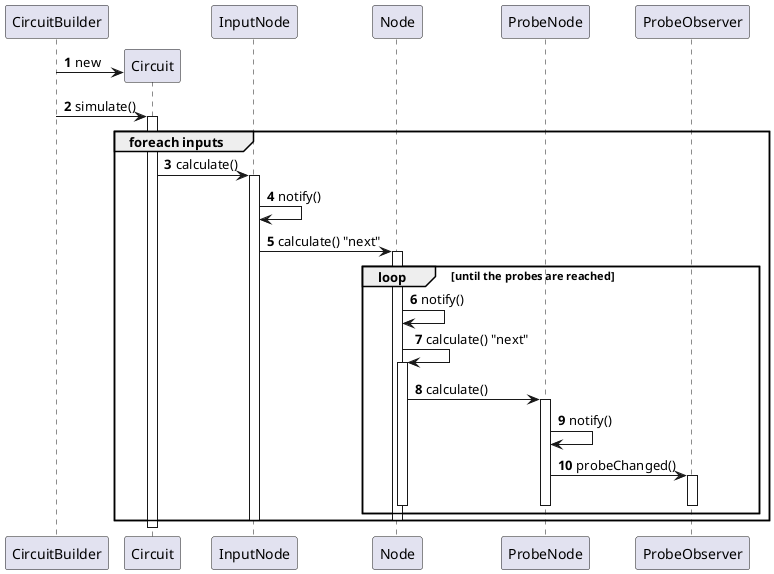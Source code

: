 @startuml
autonumber

CircuitBuilder -> Circuit ** : new
CircuitBuilder -> Circuit ++ : simulate()

group foreach inputs
    Circuit -> InputNode ++ : calculate()

    InputNode -> InputNode : notify()
    InputNode -> Node ++ : calculate() "next"

    loop until the probes are reached
    Node -> Node : notify()
    Node -> Node ++ : calculate() "next"

    Node -> ProbeNode ++ : calculate()
    ProbeNode -> ProbeNode : notify()

    ProbeNode -> ProbeObserver ++ : probeChanged()
    ProbeNode --
    ProbeObserver --
    Node --

    end
    Node --
    InputNode --
end

Circuit --
@enduml